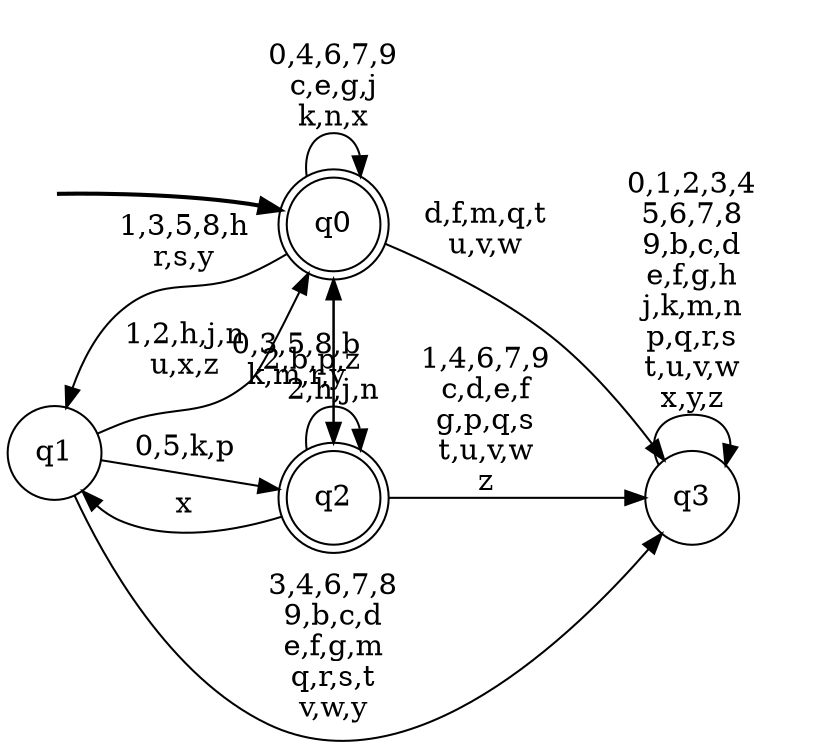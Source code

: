 digraph BlueStar {
__start0 [style = invis, shape = none, label = "", width = 0, height = 0];

rankdir=LR;
size="8,5";

s0 [style="rounded,filled", color="black", fillcolor="white" shape="doublecircle", label="q0"];
s1 [style="filled", color="black", fillcolor="white" shape="circle", label="q1"];
s2 [style="rounded,filled", color="black", fillcolor="white" shape="doublecircle", label="q2"];
s3 [style="filled", color="black", fillcolor="white" shape="circle", label="q3"];
subgraph cluster_main { 
	graph [pad=".75", ranksep="0.15", nodesep="0.15"];
	 style=invis; 
	__start0 -> s0 [penwidth=2];
}
s0 -> s0 [label="0,4,6,7,9\nc,e,g,j\nk,n,x"];
s0 -> s1 [label="1,3,5,8,h\nr,s,y"];
s0 -> s2 [label="2,b,p,z"];
s0 -> s3 [label="d,f,m,q,t\nu,v,w"];
s1 -> s0 [label="1,2,h,j,n\nu,x,z"];
s1 -> s2 [label="0,5,k,p"];
s1 -> s3 [label="3,4,6,7,8\n9,b,c,d\ne,f,g,m\nq,r,s,t\nv,w,y"];
s2 -> s0 [label="0,3,5,8,b\nk,m,r,y"];
s2 -> s1 [label="x"];
s2 -> s2 [label="2,h,j,n"];
s2 -> s3 [label="1,4,6,7,9\nc,d,e,f\ng,p,q,s\nt,u,v,w\nz"];
s3 -> s3 [label="0,1,2,3,4\n5,6,7,8\n9,b,c,d\ne,f,g,h\nj,k,m,n\np,q,r,s\nt,u,v,w\nx,y,z"];

}